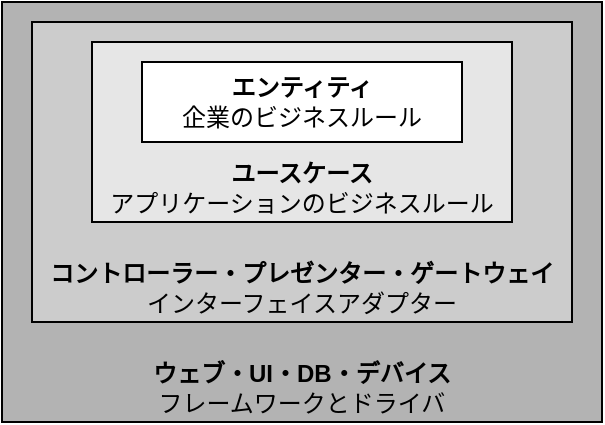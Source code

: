 <mxfile>
    <diagram id="KQRz3mKIO2oei6lWuYVj" name="Page-1">
        <mxGraphModel dx="1722" dy="1162" grid="1" gridSize="10" guides="1" tooltips="1" connect="1" arrows="1" fold="1" page="1" pageScale="1" pageWidth="850" pageHeight="1100" math="0" shadow="0">
            <root>
                <mxCell id="0"/>
                <mxCell id="1" parent="0"/>
                <mxCell id="5" value="&lt;b&gt;ウェブ・UI・DB・デバイス&lt;/b&gt;&lt;br&gt;フレームワークとドライバ" style="rounded=0;whiteSpace=wrap;html=1;verticalAlign=bottom;fillColor=#B3B3B3;" vertex="1" parent="1">
                    <mxGeometry x="40" y="40" width="300" height="210" as="geometry"/>
                </mxCell>
                <mxCell id="4" value="&lt;b&gt;コントローラー・プレゼンター・ゲートウェイ&lt;/b&gt;&lt;br&gt;インターフェイスアダプター" style="rounded=0;whiteSpace=wrap;html=1;verticalAlign=bottom;fillColor=#CCCCCC;" vertex="1" parent="1">
                    <mxGeometry x="55" y="50" width="270" height="150" as="geometry"/>
                </mxCell>
                <mxCell id="3" value="&lt;b&gt;ユースケース&lt;/b&gt;&lt;br&gt;アプリケーションのビジネスルール" style="rounded=0;whiteSpace=wrap;html=1;verticalAlign=bottom;fillColor=#E6E6E6;" vertex="1" parent="1">
                    <mxGeometry x="85" y="60" width="210" height="90" as="geometry"/>
                </mxCell>
                <mxCell id="2" value="&lt;b&gt;エンティティ&lt;/b&gt;&lt;br&gt;企業のビジネスルール" style="rounded=0;whiteSpace=wrap;html=1;" vertex="1" parent="1">
                    <mxGeometry x="110" y="70" width="160" height="40" as="geometry"/>
                </mxCell>
            </root>
        </mxGraphModel>
    </diagram>
</mxfile>